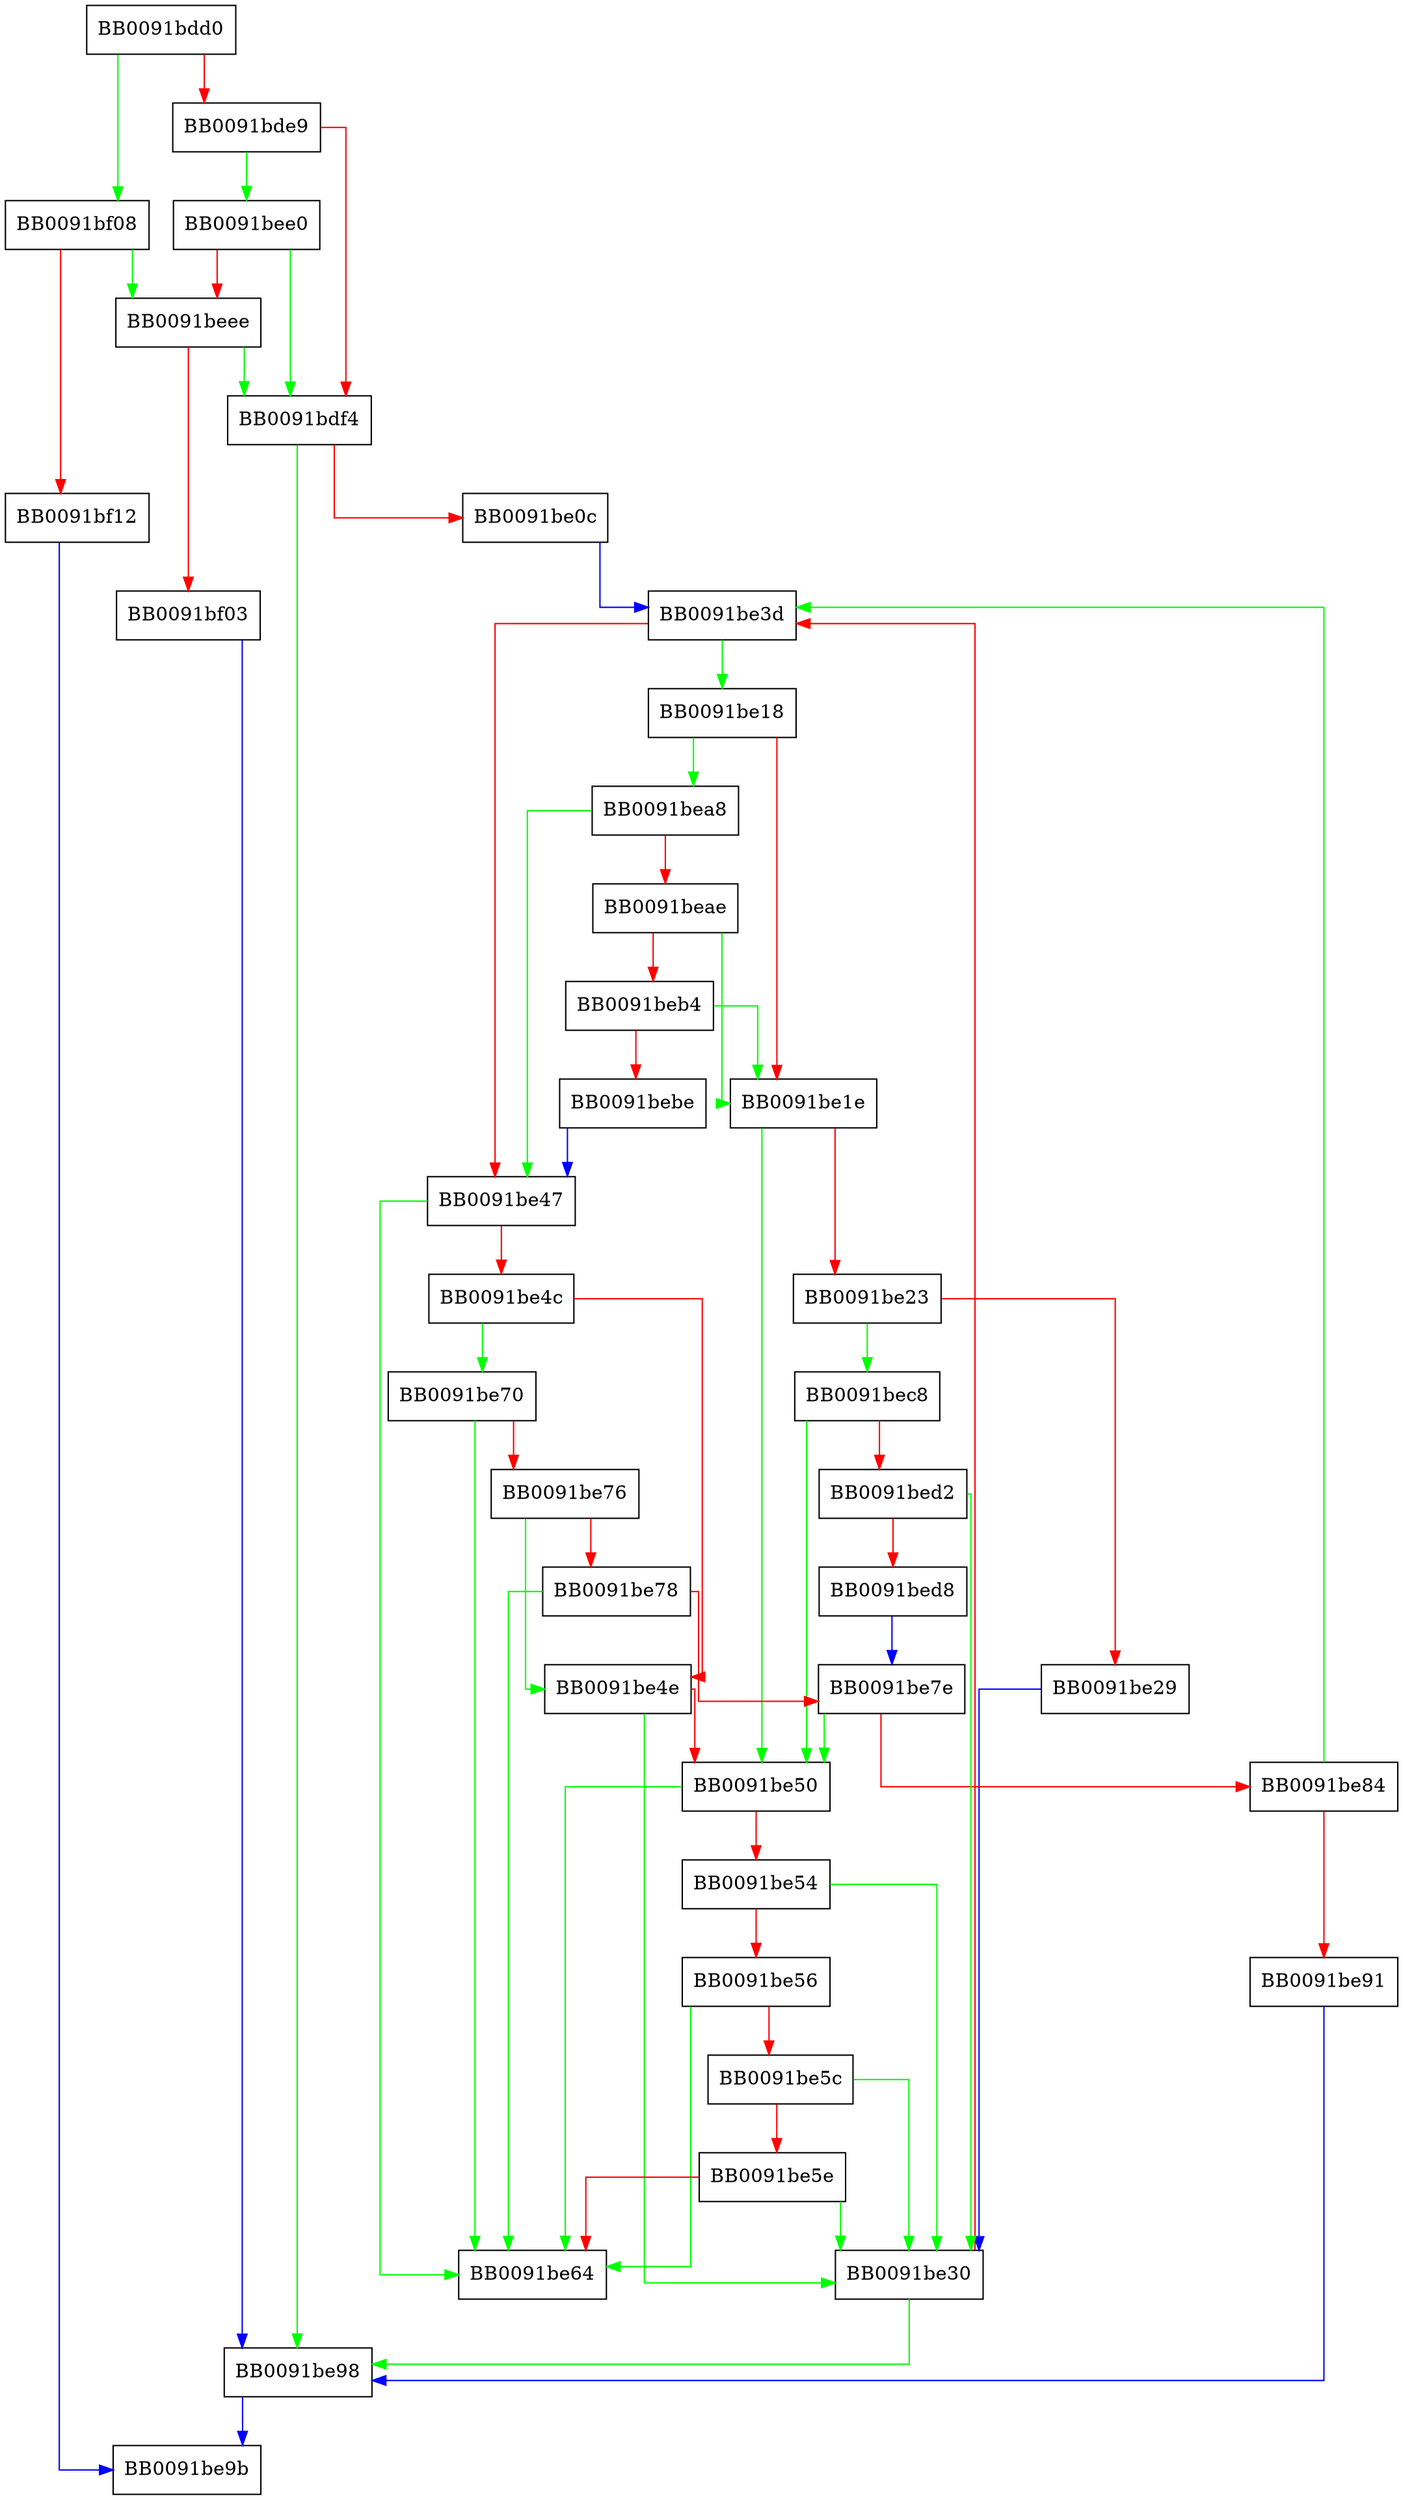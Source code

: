 digraph _nl_get_era_entry {
  node [shape="box"];
  graph [splines=ortho];
  BB0091bdd0 -> BB0091bf08 [color="green"];
  BB0091bdd0 -> BB0091bde9 [color="red"];
  BB0091bde9 -> BB0091bee0 [color="green"];
  BB0091bde9 -> BB0091bdf4 [color="red"];
  BB0091bdf4 -> BB0091be98 [color="green"];
  BB0091bdf4 -> BB0091be0c [color="red"];
  BB0091be0c -> BB0091be3d [color="blue"];
  BB0091be18 -> BB0091bea8 [color="green"];
  BB0091be18 -> BB0091be1e [color="red"];
  BB0091be1e -> BB0091be50 [color="green"];
  BB0091be1e -> BB0091be23 [color="red"];
  BB0091be23 -> BB0091bec8 [color="green"];
  BB0091be23 -> BB0091be29 [color="red"];
  BB0091be29 -> BB0091be30 [color="blue"];
  BB0091be30 -> BB0091be98 [color="green"];
  BB0091be30 -> BB0091be3d [color="red"];
  BB0091be3d -> BB0091be18 [color="green"];
  BB0091be3d -> BB0091be47 [color="red"];
  BB0091be47 -> BB0091be64 [color="green"];
  BB0091be47 -> BB0091be4c [color="red"];
  BB0091be4c -> BB0091be70 [color="green"];
  BB0091be4c -> BB0091be4e [color="red"];
  BB0091be4e -> BB0091be30 [color="green"];
  BB0091be4e -> BB0091be50 [color="red"];
  BB0091be50 -> BB0091be64 [color="green"];
  BB0091be50 -> BB0091be54 [color="red"];
  BB0091be54 -> BB0091be30 [color="green"];
  BB0091be54 -> BB0091be56 [color="red"];
  BB0091be56 -> BB0091be64 [color="green"];
  BB0091be56 -> BB0091be5c [color="red"];
  BB0091be5c -> BB0091be30 [color="green"];
  BB0091be5c -> BB0091be5e [color="red"];
  BB0091be5e -> BB0091be30 [color="green"];
  BB0091be5e -> BB0091be64 [color="red"];
  BB0091be70 -> BB0091be64 [color="green"];
  BB0091be70 -> BB0091be76 [color="red"];
  BB0091be76 -> BB0091be4e [color="green"];
  BB0091be76 -> BB0091be78 [color="red"];
  BB0091be78 -> BB0091be64 [color="green"];
  BB0091be78 -> BB0091be7e [color="red"];
  BB0091be7e -> BB0091be50 [color="green"];
  BB0091be7e -> BB0091be84 [color="red"];
  BB0091be84 -> BB0091be3d [color="green"];
  BB0091be84 -> BB0091be91 [color="red"];
  BB0091be91 -> BB0091be98 [color="blue"];
  BB0091be98 -> BB0091be9b [color="blue"];
  BB0091bea8 -> BB0091be47 [color="green"];
  BB0091bea8 -> BB0091beae [color="red"];
  BB0091beae -> BB0091be1e [color="green"];
  BB0091beae -> BB0091beb4 [color="red"];
  BB0091beb4 -> BB0091be1e [color="green"];
  BB0091beb4 -> BB0091bebe [color="red"];
  BB0091bebe -> BB0091be47 [color="blue"];
  BB0091bec8 -> BB0091be50 [color="green"];
  BB0091bec8 -> BB0091bed2 [color="red"];
  BB0091bed2 -> BB0091be30 [color="green"];
  BB0091bed2 -> BB0091bed8 [color="red"];
  BB0091bed8 -> BB0091be7e [color="blue"];
  BB0091bee0 -> BB0091bdf4 [color="green"];
  BB0091bee0 -> BB0091beee [color="red"];
  BB0091beee -> BB0091bdf4 [color="green"];
  BB0091beee -> BB0091bf03 [color="red"];
  BB0091bf03 -> BB0091be98 [color="blue"];
  BB0091bf08 -> BB0091beee [color="green"];
  BB0091bf08 -> BB0091bf12 [color="red"];
  BB0091bf12 -> BB0091be9b [color="blue"];
}